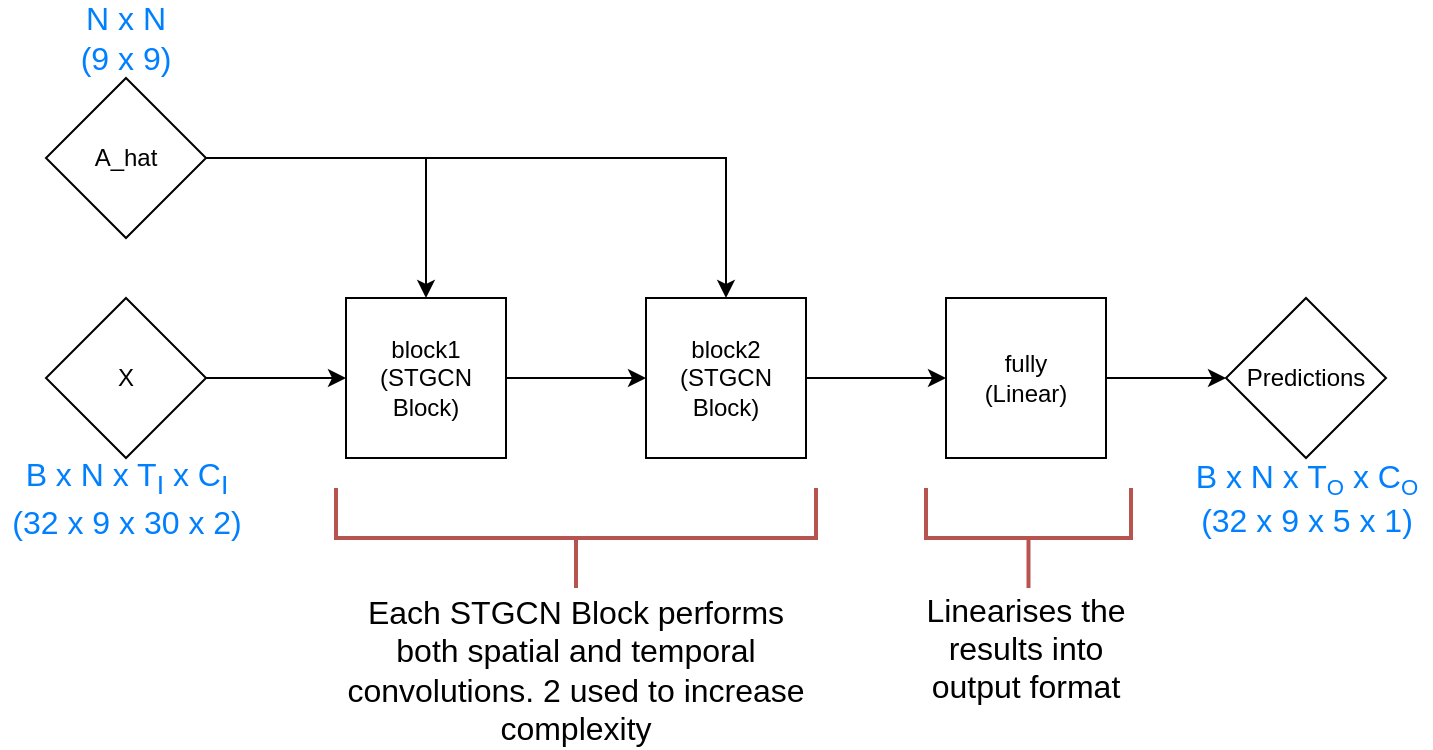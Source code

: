 <mxfile version="16.5.1" type="device"><diagram id="RAI8IEDd06PYl2WaEJgi" name="Page-1"><mxGraphModel dx="2182" dy="702" grid="1" gridSize="10" guides="1" tooltips="1" connect="1" arrows="1" fold="1" page="1" pageScale="1" pageWidth="827" pageHeight="1169" math="0" shadow="0"><root><mxCell id="0"/><mxCell id="1" parent="0"/><mxCell id="ToFoIwjroUBViqs49by0-13" style="edgeStyle=orthogonalEdgeStyle;rounded=0;orthogonalLoop=1;jettySize=auto;html=1;exitX=1;exitY=0.5;exitDx=0;exitDy=0;entryX=0;entryY=0.5;entryDx=0;entryDy=0;" parent="1" source="ToFoIwjroUBViqs49by0-1" target="ToFoIwjroUBViqs49by0-3" edge="1"><mxGeometry relative="1" as="geometry"/></mxCell><mxCell id="ToFoIwjroUBViqs49by0-1" value="block1&lt;br&gt;(STGCN Block)" style="whiteSpace=wrap;html=1;aspect=fixed;" parent="1" vertex="1"><mxGeometry x="120" y="330" width="80" height="80" as="geometry"/></mxCell><mxCell id="ToFoIwjroUBViqs49by0-14" style="edgeStyle=orthogonalEdgeStyle;rounded=0;orthogonalLoop=1;jettySize=auto;html=1;exitX=1;exitY=0.5;exitDx=0;exitDy=0;entryX=0;entryY=0.5;entryDx=0;entryDy=0;" parent="1" source="ToFoIwjroUBViqs49by0-3" edge="1"><mxGeometry relative="1" as="geometry"><mxPoint x="420" y="370" as="targetPoint"/></mxGeometry></mxCell><mxCell id="ToFoIwjroUBViqs49by0-3" value="block2&lt;br&gt;(STGCN Block)" style="whiteSpace=wrap;html=1;aspect=fixed;" parent="1" vertex="1"><mxGeometry x="270" y="330" width="80" height="80" as="geometry"/></mxCell><mxCell id="ToFoIwjroUBViqs49by0-16" style="edgeStyle=orthogonalEdgeStyle;rounded=0;orthogonalLoop=1;jettySize=auto;html=1;exitX=1;exitY=0.5;exitDx=0;exitDy=0;" parent="1" source="ToFoIwjroUBViqs49by0-4" edge="1"><mxGeometry relative="1" as="geometry"><mxPoint x="560" y="370" as="targetPoint"/></mxGeometry></mxCell><mxCell id="ToFoIwjroUBViqs49by0-4" value="fully&lt;br&gt;(Linear)" style="whiteSpace=wrap;html=1;aspect=fixed;" parent="1" vertex="1"><mxGeometry x="420" y="330" width="80" height="80" as="geometry"/></mxCell><mxCell id="ToFoIwjroUBViqs49by0-9" style="edgeStyle=orthogonalEdgeStyle;rounded=0;orthogonalLoop=1;jettySize=auto;html=1;exitX=1;exitY=0.5;exitDx=0;exitDy=0;entryX=0.5;entryY=0;entryDx=0;entryDy=0;" parent="1" source="ToFoIwjroUBViqs49by0-8" target="ToFoIwjroUBViqs49by0-1" edge="1"><mxGeometry relative="1" as="geometry"/></mxCell><mxCell id="ToFoIwjroUBViqs49by0-10" style="edgeStyle=orthogonalEdgeStyle;rounded=0;orthogonalLoop=1;jettySize=auto;html=1;exitX=1;exitY=0.5;exitDx=0;exitDy=0;entryX=0.5;entryY=0;entryDx=0;entryDy=0;" parent="1" source="ToFoIwjroUBViqs49by0-8" target="ToFoIwjroUBViqs49by0-3" edge="1"><mxGeometry relative="1" as="geometry"/></mxCell><mxCell id="ToFoIwjroUBViqs49by0-8" value="A_hat" style="rhombus;whiteSpace=wrap;html=1;" parent="1" vertex="1"><mxGeometry x="-30" y="220" width="80" height="80" as="geometry"/></mxCell><mxCell id="ToFoIwjroUBViqs49by0-12" style="edgeStyle=orthogonalEdgeStyle;rounded=0;orthogonalLoop=1;jettySize=auto;html=1;exitX=1;exitY=0.5;exitDx=0;exitDy=0;entryX=0;entryY=0.5;entryDx=0;entryDy=0;" parent="1" source="ToFoIwjroUBViqs49by0-11" target="ToFoIwjroUBViqs49by0-1" edge="1"><mxGeometry relative="1" as="geometry"/></mxCell><mxCell id="ToFoIwjroUBViqs49by0-11" value="X" style="rhombus;whiteSpace=wrap;html=1;" parent="1" vertex="1"><mxGeometry x="-30" y="330" width="80" height="80" as="geometry"/></mxCell><mxCell id="7pjXbr2L8dotDYPXdEMQ-1" value="Predictions" style="rhombus;whiteSpace=wrap;html=1;" vertex="1" parent="1"><mxGeometry x="560" y="330" width="80" height="80" as="geometry"/></mxCell><mxCell id="7pjXbr2L8dotDYPXdEMQ-2" value="" style="strokeWidth=2;html=1;shape=mxgraph.flowchart.annotation_2;align=left;labelPosition=right;pointerEvents=1;rotation=-90;fillColor=#f8cecc;strokeColor=#b85450;" vertex="1" parent="1"><mxGeometry x="210" y="330" width="50" height="240" as="geometry"/></mxCell><mxCell id="7pjXbr2L8dotDYPXdEMQ-3" value="&lt;font style=&quot;font-size: 16px&quot;&gt;Each STGCN Block performs both spatial and temporal convolutions. 2 used to increase complexity&lt;/font&gt;" style="text;html=1;strokeColor=none;fillColor=none;align=center;verticalAlign=middle;whiteSpace=wrap;rounded=0;" vertex="1" parent="1"><mxGeometry x="115" y="501.25" width="240" height="30" as="geometry"/></mxCell><mxCell id="7pjXbr2L8dotDYPXdEMQ-4" value="" style="strokeWidth=2;html=1;shape=mxgraph.flowchart.annotation_2;align=left;labelPosition=right;pointerEvents=1;rotation=-90;fillColor=#f8cecc;strokeColor=#b85450;" vertex="1" parent="1"><mxGeometry x="436.25" y="398.75" width="50" height="102.5" as="geometry"/></mxCell><mxCell id="7pjXbr2L8dotDYPXdEMQ-5" value="&lt;font style=&quot;font-size: 16px&quot;&gt;Linearises the results into output format&lt;/font&gt;" style="text;html=1;strokeColor=none;fillColor=none;align=center;verticalAlign=middle;whiteSpace=wrap;rounded=0;" vertex="1" parent="1"><mxGeometry x="400" y="490" width="120" height="30" as="geometry"/></mxCell><mxCell id="7pjXbr2L8dotDYPXdEMQ-9" value="&lt;font color=&quot;#007fff&quot;&gt;N x N&lt;br&gt;(9 x 9)&lt;br&gt;&lt;/font&gt;" style="text;html=1;strokeColor=none;fillColor=none;align=center;verticalAlign=middle;whiteSpace=wrap;rounded=0;fontSize=16;" vertex="1" parent="1"><mxGeometry x="-20" y="185" width="60" height="30" as="geometry"/></mxCell><mxCell id="7pjXbr2L8dotDYPXdEMQ-10" value="&lt;font color=&quot;#007fff&quot;&gt;B x N x T&lt;sub&gt;I&lt;/sub&gt; x C&lt;sub&gt;I&lt;/sub&gt;&lt;br&gt;(32 x 9 x 30 x 2)&lt;br&gt;&lt;/font&gt;" style="text;html=1;strokeColor=none;fillColor=none;align=center;verticalAlign=middle;whiteSpace=wrap;rounded=0;fontSize=16;" vertex="1" parent="1"><mxGeometry x="-52.5" y="415" width="125" height="30" as="geometry"/></mxCell><mxCell id="7pjXbr2L8dotDYPXdEMQ-12" value="&lt;font color=&quot;#007fff&quot;&gt;B x N x T&lt;span style=&quot;font-size: 13.333px&quot;&gt;&lt;sub&gt;O&lt;/sub&gt;&lt;/span&gt;&amp;nbsp;x C&lt;span style=&quot;font-size: 13.333px&quot;&gt;&lt;sub&gt;O&lt;/sub&gt;&lt;/span&gt;&lt;br&gt;(32 x 9 x 5 x 1)&lt;br&gt;&lt;/font&gt;" style="text;html=1;strokeColor=none;fillColor=none;align=center;verticalAlign=middle;whiteSpace=wrap;rounded=0;fontSize=16;" vertex="1" parent="1"><mxGeometry x="537.5" y="415" width="125" height="30" as="geometry"/></mxCell></root></mxGraphModel></diagram></mxfile>